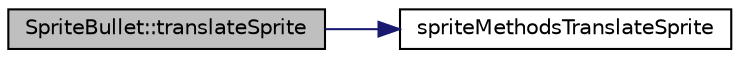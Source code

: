 digraph "SpriteBullet::translateSprite"
{
 // LATEX_PDF_SIZE
  edge [fontname="Helvetica",fontsize="10",labelfontname="Helvetica",labelfontsize="10"];
  node [fontname="Helvetica",fontsize="10",shape=record];
  rankdir="LR";
  Node1 [label="SpriteBullet::translateSprite",height=0.2,width=0.4,color="black", fillcolor="grey75", style="filled", fontcolor="black",tooltip=" "];
  Node1 -> Node2 [color="midnightblue",fontsize="10",style="solid",fontname="Helvetica"];
  Node2 [label="spriteMethodsTranslateSprite",height=0.2,width=0.4,color="black", fillcolor="white", style="filled",URL="$_sprite_methods_8cpp.html#af8b26da7debce38238aa454f2b76f94f",tooltip=" "];
}
